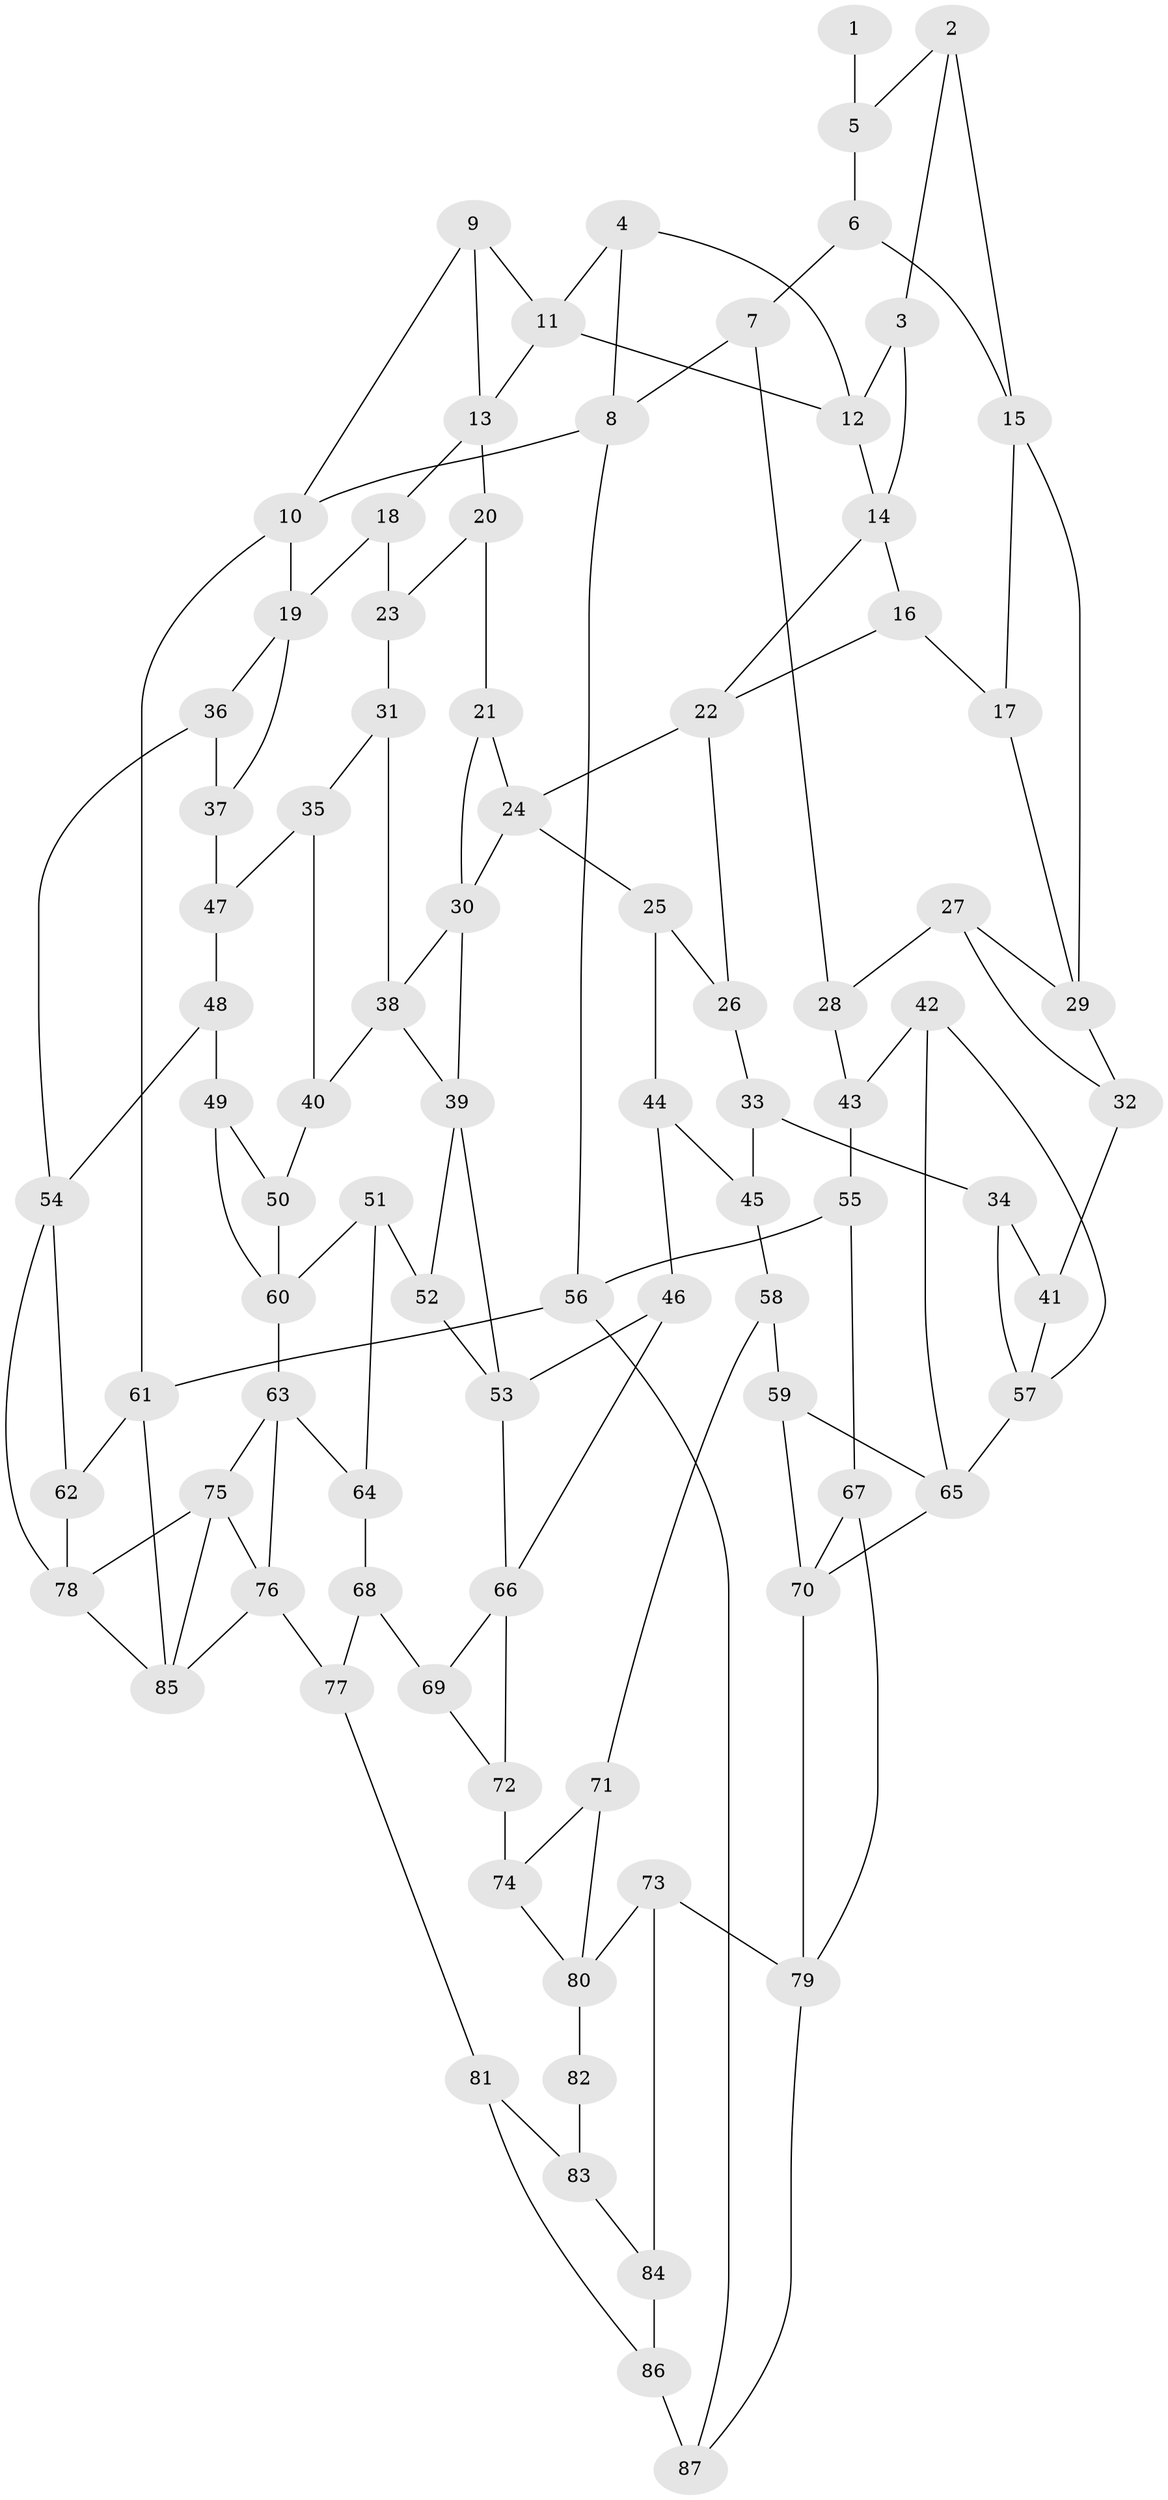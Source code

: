 // original degree distribution, {3: 0.016129032258064516, 5: 0.532258064516129, 4: 0.23387096774193547, 6: 0.21774193548387097}
// Generated by graph-tools (version 1.1) at 2025/38/03/04/25 23:38:31]
// undirected, 87 vertices, 144 edges
graph export_dot {
  node [color=gray90,style=filled];
  1;
  2;
  3;
  4;
  5;
  6;
  7;
  8;
  9;
  10;
  11;
  12;
  13;
  14;
  15;
  16;
  17;
  18;
  19;
  20;
  21;
  22;
  23;
  24;
  25;
  26;
  27;
  28;
  29;
  30;
  31;
  32;
  33;
  34;
  35;
  36;
  37;
  38;
  39;
  40;
  41;
  42;
  43;
  44;
  45;
  46;
  47;
  48;
  49;
  50;
  51;
  52;
  53;
  54;
  55;
  56;
  57;
  58;
  59;
  60;
  61;
  62;
  63;
  64;
  65;
  66;
  67;
  68;
  69;
  70;
  71;
  72;
  73;
  74;
  75;
  76;
  77;
  78;
  79;
  80;
  81;
  82;
  83;
  84;
  85;
  86;
  87;
  1 -- 5 [weight=2.0];
  2 -- 3 [weight=1.0];
  2 -- 5 [weight=1.0];
  2 -- 15 [weight=1.0];
  3 -- 12 [weight=1.0];
  3 -- 14 [weight=1.0];
  4 -- 8 [weight=1.0];
  4 -- 11 [weight=1.0];
  4 -- 12 [weight=1.0];
  5 -- 6 [weight=1.0];
  6 -- 7 [weight=1.0];
  6 -- 15 [weight=1.0];
  7 -- 8 [weight=1.0];
  7 -- 28 [weight=1.0];
  8 -- 10 [weight=1.0];
  8 -- 56 [weight=1.0];
  9 -- 10 [weight=1.0];
  9 -- 11 [weight=1.0];
  9 -- 13 [weight=1.0];
  10 -- 19 [weight=1.0];
  10 -- 61 [weight=1.0];
  11 -- 12 [weight=1.0];
  11 -- 13 [weight=1.0];
  12 -- 14 [weight=1.0];
  13 -- 18 [weight=1.0];
  13 -- 20 [weight=1.0];
  14 -- 16 [weight=1.0];
  14 -- 22 [weight=1.0];
  15 -- 17 [weight=1.0];
  15 -- 29 [weight=1.0];
  16 -- 17 [weight=1.0];
  16 -- 22 [weight=1.0];
  17 -- 29 [weight=1.0];
  18 -- 19 [weight=1.0];
  18 -- 23 [weight=1.0];
  19 -- 36 [weight=1.0];
  19 -- 37 [weight=1.0];
  20 -- 21 [weight=1.0];
  20 -- 23 [weight=1.0];
  21 -- 24 [weight=1.0];
  21 -- 30 [weight=1.0];
  22 -- 24 [weight=1.0];
  22 -- 26 [weight=1.0];
  23 -- 31 [weight=1.0];
  24 -- 25 [weight=1.0];
  24 -- 30 [weight=1.0];
  25 -- 26 [weight=1.0];
  25 -- 44 [weight=1.0];
  26 -- 33 [weight=1.0];
  27 -- 28 [weight=1.0];
  27 -- 29 [weight=1.0];
  27 -- 32 [weight=1.0];
  28 -- 43 [weight=1.0];
  29 -- 32 [weight=1.0];
  30 -- 38 [weight=1.0];
  30 -- 39 [weight=1.0];
  31 -- 35 [weight=1.0];
  31 -- 38 [weight=1.0];
  32 -- 41 [weight=2.0];
  33 -- 34 [weight=1.0];
  33 -- 45 [weight=1.0];
  34 -- 41 [weight=1.0];
  34 -- 57 [weight=1.0];
  35 -- 40 [weight=1.0];
  35 -- 47 [weight=1.0];
  36 -- 37 [weight=1.0];
  36 -- 54 [weight=1.0];
  37 -- 47 [weight=2.0];
  38 -- 39 [weight=1.0];
  38 -- 40 [weight=1.0];
  39 -- 52 [weight=1.0];
  39 -- 53 [weight=1.0];
  40 -- 50 [weight=1.0];
  41 -- 57 [weight=1.0];
  42 -- 43 [weight=1.0];
  42 -- 57 [weight=1.0];
  42 -- 65 [weight=1.0];
  43 -- 55 [weight=1.0];
  44 -- 45 [weight=1.0];
  44 -- 46 [weight=1.0];
  45 -- 58 [weight=1.0];
  46 -- 53 [weight=1.0];
  46 -- 66 [weight=1.0];
  47 -- 48 [weight=1.0];
  48 -- 49 [weight=1.0];
  48 -- 54 [weight=1.0];
  49 -- 50 [weight=1.0];
  49 -- 60 [weight=1.0];
  50 -- 60 [weight=1.0];
  51 -- 52 [weight=1.0];
  51 -- 60 [weight=1.0];
  51 -- 64 [weight=1.0];
  52 -- 53 [weight=1.0];
  53 -- 66 [weight=1.0];
  54 -- 62 [weight=1.0];
  54 -- 78 [weight=1.0];
  55 -- 56 [weight=1.0];
  55 -- 67 [weight=1.0];
  56 -- 61 [weight=1.0];
  56 -- 87 [weight=1.0];
  57 -- 65 [weight=1.0];
  58 -- 59 [weight=1.0];
  58 -- 71 [weight=1.0];
  59 -- 65 [weight=1.0];
  59 -- 70 [weight=1.0];
  60 -- 63 [weight=1.0];
  61 -- 62 [weight=1.0];
  61 -- 85 [weight=1.0];
  62 -- 78 [weight=1.0];
  63 -- 64 [weight=1.0];
  63 -- 75 [weight=1.0];
  63 -- 76 [weight=1.0];
  64 -- 68 [weight=1.0];
  65 -- 70 [weight=1.0];
  66 -- 69 [weight=1.0];
  66 -- 72 [weight=1.0];
  67 -- 70 [weight=1.0];
  67 -- 79 [weight=1.0];
  68 -- 69 [weight=1.0];
  68 -- 77 [weight=1.0];
  69 -- 72 [weight=1.0];
  70 -- 79 [weight=1.0];
  71 -- 74 [weight=1.0];
  71 -- 80 [weight=1.0];
  72 -- 74 [weight=2.0];
  73 -- 79 [weight=1.0];
  73 -- 80 [weight=1.0];
  73 -- 84 [weight=1.0];
  74 -- 80 [weight=1.0];
  75 -- 76 [weight=1.0];
  75 -- 78 [weight=1.0];
  75 -- 85 [weight=1.0];
  76 -- 77 [weight=1.0];
  76 -- 85 [weight=1.0];
  77 -- 81 [weight=1.0];
  78 -- 85 [weight=1.0];
  79 -- 87 [weight=1.0];
  80 -- 82 [weight=1.0];
  81 -- 83 [weight=1.0];
  81 -- 86 [weight=1.0];
  82 -- 83 [weight=2.0];
  83 -- 84 [weight=1.0];
  84 -- 86 [weight=1.0];
  86 -- 87 [weight=2.0];
}
